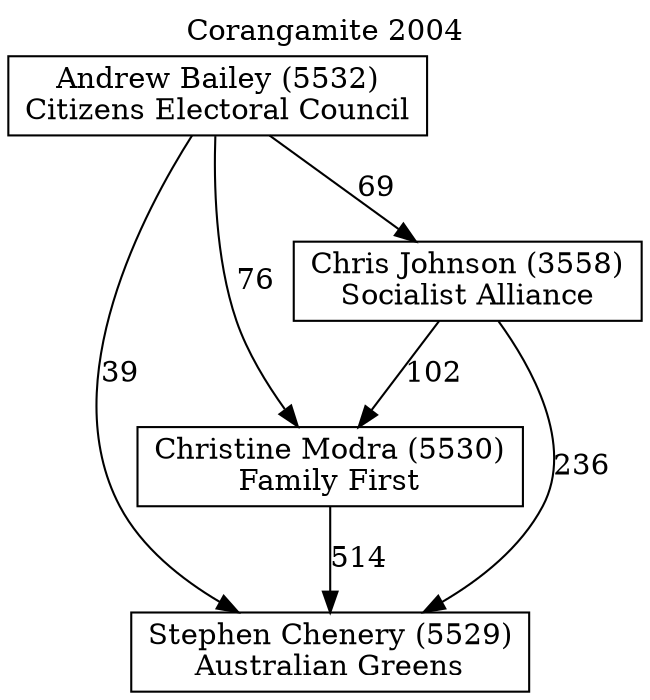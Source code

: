 // House preference flow
digraph "Stephen Chenery (5529)_Corangamite_2004" {
	graph [label="Corangamite 2004" labelloc=t mclimit=10]
	node [shape=box]
	"Stephen Chenery (5529)" [label="Stephen Chenery (5529)
Australian Greens"]
	"Christine Modra (5530)" [label="Christine Modra (5530)
Family First"]
	"Chris Johnson (3558)" [label="Chris Johnson (3558)
Socialist Alliance"]
	"Andrew Bailey (5532)" [label="Andrew Bailey (5532)
Citizens Electoral Council"]
	"Stephen Chenery (5529)" [label="Stephen Chenery (5529)
Australian Greens"]
	"Chris Johnson (3558)" [label="Chris Johnson (3558)
Socialist Alliance"]
	"Andrew Bailey (5532)" [label="Andrew Bailey (5532)
Citizens Electoral Council"]
	"Stephen Chenery (5529)" [label="Stephen Chenery (5529)
Australian Greens"]
	"Andrew Bailey (5532)" [label="Andrew Bailey (5532)
Citizens Electoral Council"]
	"Andrew Bailey (5532)" [label="Andrew Bailey (5532)
Citizens Electoral Council"]
	"Chris Johnson (3558)" [label="Chris Johnson (3558)
Socialist Alliance"]
	"Andrew Bailey (5532)" [label="Andrew Bailey (5532)
Citizens Electoral Council"]
	"Andrew Bailey (5532)" [label="Andrew Bailey (5532)
Citizens Electoral Council"]
	"Christine Modra (5530)" [label="Christine Modra (5530)
Family First"]
	"Chris Johnson (3558)" [label="Chris Johnson (3558)
Socialist Alliance"]
	"Andrew Bailey (5532)" [label="Andrew Bailey (5532)
Citizens Electoral Council"]
	"Christine Modra (5530)" [label="Christine Modra (5530)
Family First"]
	"Andrew Bailey (5532)" [label="Andrew Bailey (5532)
Citizens Electoral Council"]
	"Andrew Bailey (5532)" [label="Andrew Bailey (5532)
Citizens Electoral Council"]
	"Chris Johnson (3558)" [label="Chris Johnson (3558)
Socialist Alliance"]
	"Andrew Bailey (5532)" [label="Andrew Bailey (5532)
Citizens Electoral Council"]
	"Andrew Bailey (5532)" [label="Andrew Bailey (5532)
Citizens Electoral Council"]
	"Christine Modra (5530)" -> "Stephen Chenery (5529)" [label=514]
	"Chris Johnson (3558)" -> "Christine Modra (5530)" [label=102]
	"Andrew Bailey (5532)" -> "Chris Johnson (3558)" [label=69]
	"Chris Johnson (3558)" -> "Stephen Chenery (5529)" [label=236]
	"Andrew Bailey (5532)" -> "Stephen Chenery (5529)" [label=39]
	"Andrew Bailey (5532)" -> "Christine Modra (5530)" [label=76]
}
